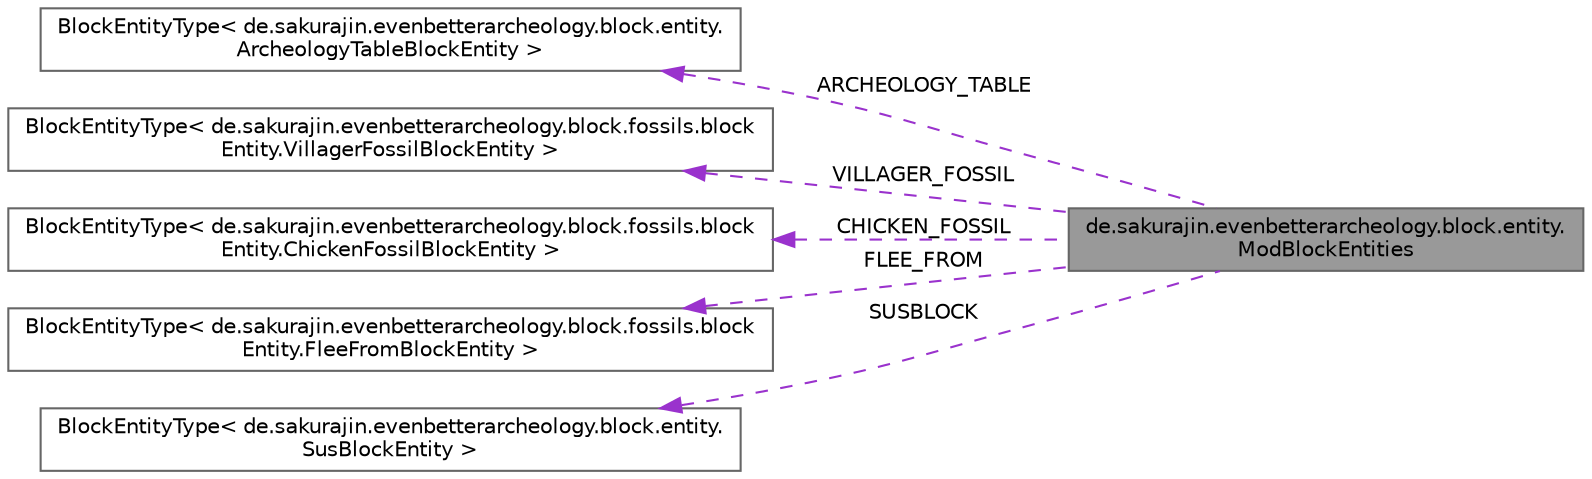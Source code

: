 digraph "de.sakurajin.evenbetterarcheology.block.entity.ModBlockEntities"
{
 // LATEX_PDF_SIZE
  bgcolor="transparent";
  edge [fontname=Helvetica,fontsize=10,labelfontname=Helvetica,labelfontsize=10];
  node [fontname=Helvetica,fontsize=10,shape=box,height=0.2,width=0.4];
  rankdir="LR";
  Node1 [label="de.sakurajin.evenbetterarcheology.block.entity.\lModBlockEntities",height=0.2,width=0.4,color="gray40", fillcolor="grey60", style="filled", fontcolor="black",tooltip=" "];
  Node2 -> Node1 [dir="back",color="darkorchid3",style="dashed",label=" ARCHEOLOGY_TABLE" ];
  Node2 [label="BlockEntityType\< de.sakurajin.evenbetterarcheology.block.entity.\lArcheologyTableBlockEntity \>",height=0.2,width=0.4,color="gray40", fillcolor="white", style="filled",tooltip=" "];
  Node3 -> Node1 [dir="back",color="darkorchid3",style="dashed",label=" VILLAGER_FOSSIL" ];
  Node3 [label="BlockEntityType\< de.sakurajin.evenbetterarcheology.block.fossils.block\lEntity.VillagerFossilBlockEntity \>",height=0.2,width=0.4,color="gray40", fillcolor="white", style="filled",tooltip=" "];
  Node4 -> Node1 [dir="back",color="darkorchid3",style="dashed",label=" CHICKEN_FOSSIL" ];
  Node4 [label="BlockEntityType\< de.sakurajin.evenbetterarcheology.block.fossils.block\lEntity.ChickenFossilBlockEntity \>",height=0.2,width=0.4,color="gray40", fillcolor="white", style="filled",tooltip=" "];
  Node5 -> Node1 [dir="back",color="darkorchid3",style="dashed",label=" FLEE_FROM" ];
  Node5 [label="BlockEntityType\< de.sakurajin.evenbetterarcheology.block.fossils.block\lEntity.FleeFromBlockEntity \>",height=0.2,width=0.4,color="gray40", fillcolor="white", style="filled",tooltip=" "];
  Node6 -> Node1 [dir="back",color="darkorchid3",style="dashed",label=" SUSBLOCK" ];
  Node6 [label="BlockEntityType\< de.sakurajin.evenbetterarcheology.block.entity.\lSusBlockEntity \>",height=0.2,width=0.4,color="gray40", fillcolor="white", style="filled",tooltip=" "];
}
